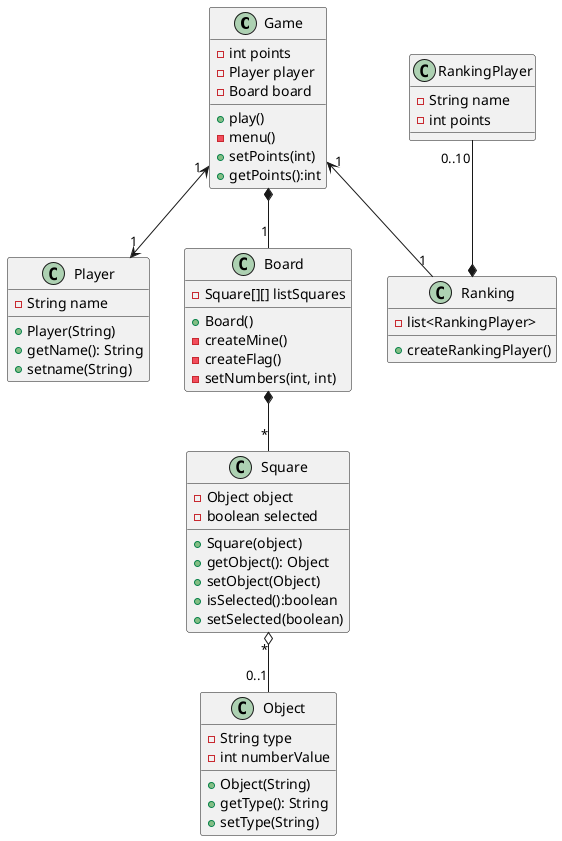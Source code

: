 @startuml
Game "1"<--> "1" Player
Game  *-- "1" Board
Game "1" <-- "1" Ranking

Board *-- "*" Square
Square "*" o-- "0..1" Object

RankingPlayer "0..10" --* Ranking

class Game{
- int points
- Player player
- Board board


+ play()
- menu()
+ setPoints(int)
+ getPoints():int

}

class Player{
- String name

+ Player(String)
+ getName(): String
+ setname(String)
}

class Board{
- Square[][] listSquares

+ Board()
- createMine()
- createFlag()
- setNumbers(int, int)
}

class Square{
- Object object
- boolean selected

+ Square(object)
+ getObject(): Object
+ setObject(Object)
+ isSelected():boolean
+ setSelected(boolean)

}
class Object{
- String type
- int numberValue

+ Object(String)
+ getType(): String
+ setType(String)
}


class RankingPlayer{
- String name
- int points
}

class Ranking{
    - list<RankingPlayer>
    
    + createRankingPlayer()
}

@enduml